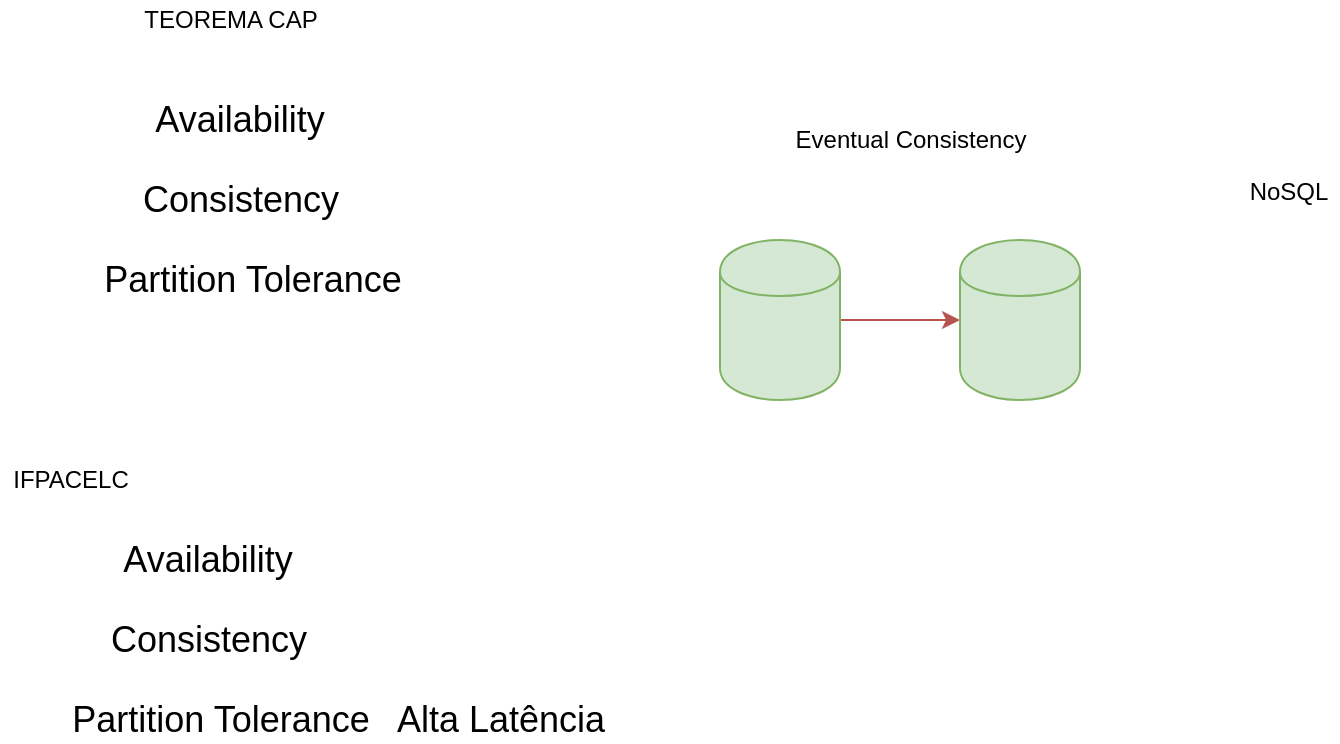 <mxfile version="12.9.5" type="device"><diagram id="ESR3XCYucWQOuuxd-Nu0" name="Page-1"><mxGraphModel dx="868" dy="448" grid="1" gridSize="10" guides="1" tooltips="1" connect="1" arrows="1" fold="1" page="1" pageScale="1" pageWidth="850" pageHeight="1100" math="0" shadow="0"><root><mxCell id="0"/><mxCell id="1" parent="0"/><mxCell id="KrFxhAOjYmtBgGXZzzwt-1" value="&lt;font style=&quot;font-size: 18px&quot;&gt;Availability&lt;/font&gt;" style="text;html=1;strokeColor=none;fillColor=none;align=center;verticalAlign=middle;whiteSpace=wrap;rounded=0;fontStyle=0" vertex="1" parent="1"><mxGeometry x="180" y="70" width="40" height="20" as="geometry"/></mxCell><mxCell id="KrFxhAOjYmtBgGXZzzwt-2" value="&lt;font style=&quot;font-size: 18px&quot;&gt;Consistency&lt;/font&gt;" style="text;html=1;align=center;verticalAlign=middle;resizable=0;points=[];autosize=1;" vertex="1" parent="1"><mxGeometry x="145" y="110" width="110" height="20" as="geometry"/></mxCell><mxCell id="KrFxhAOjYmtBgGXZzzwt-3" value="&lt;font style=&quot;font-size: 18px&quot;&gt;Partition Tolerance&lt;/font&gt;" style="text;html=1;align=center;verticalAlign=middle;resizable=0;points=[];autosize=1;fontStyle=0" vertex="1" parent="1"><mxGeometry x="126" y="150" width="160" height="20" as="geometry"/></mxCell><mxCell id="KrFxhAOjYmtBgGXZzzwt-6" style="edgeStyle=orthogonalEdgeStyle;rounded=0;orthogonalLoop=1;jettySize=auto;html=1;exitX=1;exitY=0.5;exitDx=0;exitDy=0;entryX=0;entryY=0.5;entryDx=0;entryDy=0;fillColor=#f8cecc;strokeColor=#b85450;" edge="1" parent="1" source="KrFxhAOjYmtBgGXZzzwt-4" target="KrFxhAOjYmtBgGXZzzwt-5"><mxGeometry relative="1" as="geometry"/></mxCell><mxCell id="KrFxhAOjYmtBgGXZzzwt-4" value="" style="shape=cylinder;whiteSpace=wrap;html=1;boundedLbl=1;backgroundOutline=1;fillColor=#d5e8d4;strokeColor=#82b366;" vertex="1" parent="1"><mxGeometry x="440" y="140" width="60" height="80" as="geometry"/></mxCell><mxCell id="KrFxhAOjYmtBgGXZzzwt-5" value="" style="shape=cylinder;whiteSpace=wrap;html=1;boundedLbl=1;backgroundOutline=1;fillColor=#d5e8d4;strokeColor=#82b366;" vertex="1" parent="1"><mxGeometry x="560" y="140" width="60" height="80" as="geometry"/></mxCell><mxCell id="KrFxhAOjYmtBgGXZzzwt-9" value="Eventual Consistency" style="text;html=1;align=center;verticalAlign=middle;resizable=0;points=[];autosize=1;" vertex="1" parent="1"><mxGeometry x="470" y="80" width="130" height="20" as="geometry"/></mxCell><mxCell id="KrFxhAOjYmtBgGXZzzwt-11" value="NoSQL" style="text;html=1;align=center;verticalAlign=middle;resizable=0;points=[];autosize=1;" vertex="1" parent="1"><mxGeometry x="699" y="106" width="50" height="20" as="geometry"/></mxCell><mxCell id="KrFxhAOjYmtBgGXZzzwt-12" value="TEOREMA CAP" style="text;html=1;align=center;verticalAlign=middle;resizable=0;points=[];autosize=1;" vertex="1" parent="1"><mxGeometry x="145" y="20" width="100" height="20" as="geometry"/></mxCell><mxCell id="KrFxhAOjYmtBgGXZzzwt-13" value="IFPACELC" style="text;html=1;align=center;verticalAlign=middle;resizable=0;points=[];autosize=1;" vertex="1" parent="1"><mxGeometry x="80" y="250" width="70" height="20" as="geometry"/></mxCell><mxCell id="KrFxhAOjYmtBgGXZzzwt-15" value="&lt;font style=&quot;font-size: 18px&quot;&gt;Availability&lt;/font&gt;" style="text;html=1;strokeColor=none;fillColor=none;align=center;verticalAlign=middle;whiteSpace=wrap;rounded=0;fontStyle=0" vertex="1" parent="1"><mxGeometry x="164" y="290" width="40" height="20" as="geometry"/></mxCell><mxCell id="KrFxhAOjYmtBgGXZzzwt-16" value="&lt;font style=&quot;font-size: 18px&quot;&gt;Consistency&lt;/font&gt;" style="text;html=1;align=center;verticalAlign=middle;resizable=0;points=[];autosize=1;" vertex="1" parent="1"><mxGeometry x="129" y="330" width="110" height="20" as="geometry"/></mxCell><mxCell id="KrFxhAOjYmtBgGXZzzwt-17" value="&lt;font style=&quot;font-size: 18px&quot;&gt;Partition Tolerance&lt;/font&gt;" style="text;html=1;align=center;verticalAlign=middle;resizable=0;points=[];autosize=1;fontStyle=0" vertex="1" parent="1"><mxGeometry x="110" y="370" width="160" height="20" as="geometry"/></mxCell><mxCell id="KrFxhAOjYmtBgGXZzzwt-18" value="&lt;font style=&quot;font-size: 18px&quot;&gt;Alta Latência&lt;/font&gt;" style="text;html=1;align=center;verticalAlign=middle;resizable=0;points=[];autosize=1;fontStyle=0" vertex="1" parent="1"><mxGeometry x="270" y="370" width="120" height="20" as="geometry"/></mxCell></root></mxGraphModel></diagram></mxfile>